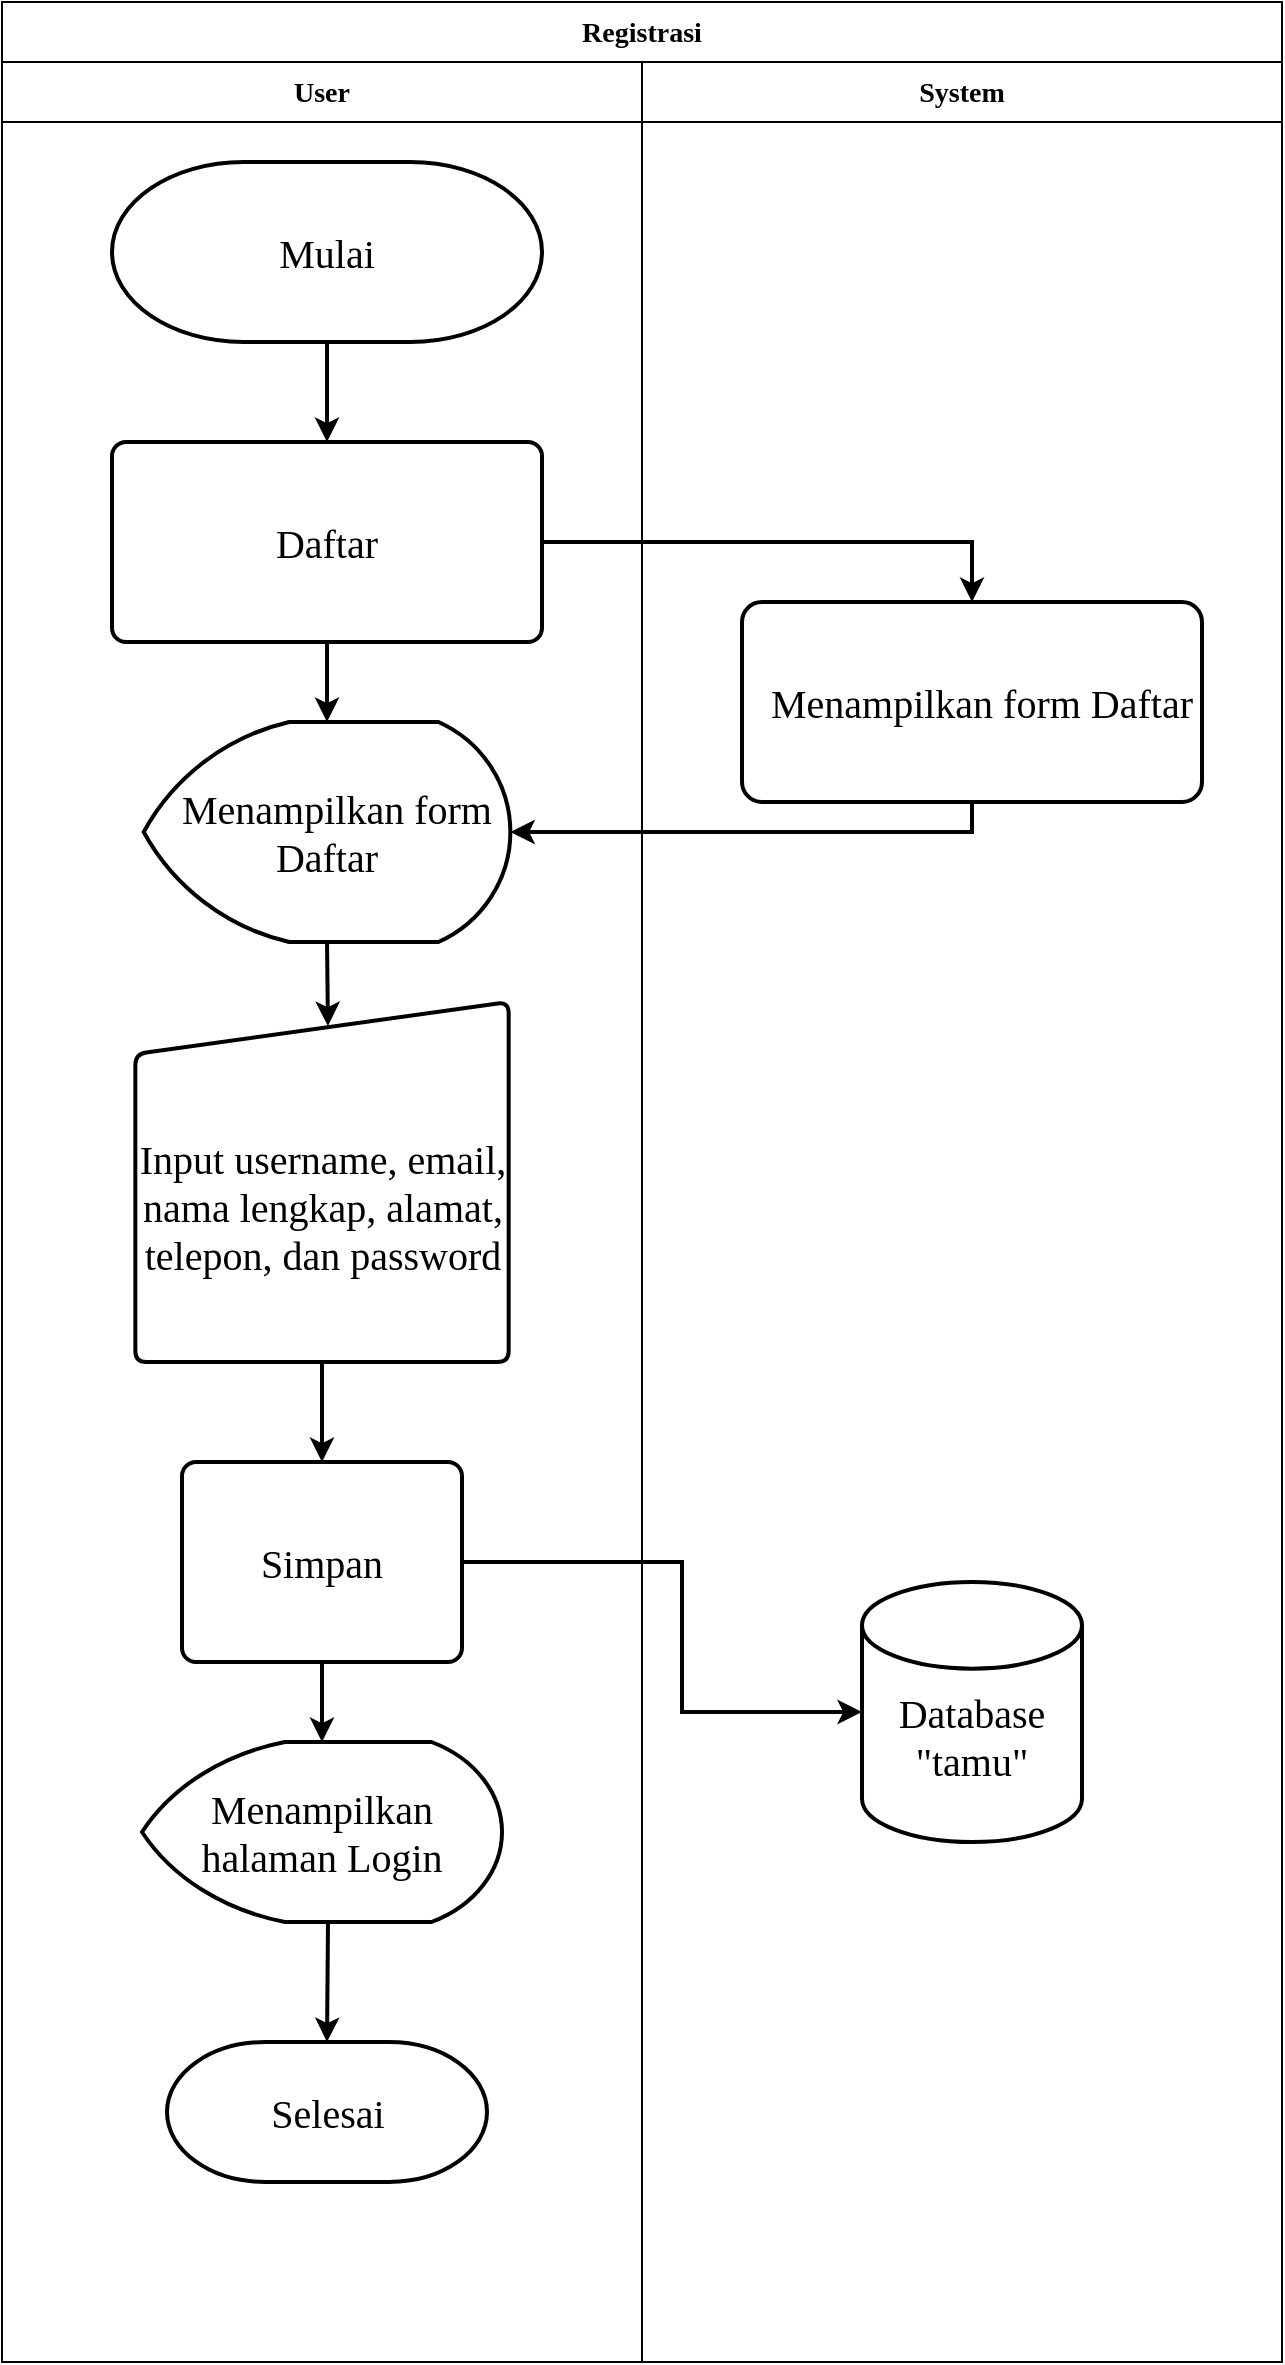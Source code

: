 <mxfile version="20.2.3" type="github">
  <diagram id="e8jfDYEt9lJROjPEmGjF" name="Page-1">
    <mxGraphModel dx="1102" dy="1672" grid="1" gridSize="10" guides="1" tooltips="1" connect="1" arrows="1" fold="1" page="1" pageScale="1" pageWidth="850" pageHeight="1100" math="0" shadow="0">
      <root>
        <mxCell id="0" />
        <mxCell id="1" parent="0" />
        <mxCell id="-nY_OrtEUJsStVm-Vg3u-2" value="" style="rounded=0;whiteSpace=wrap;html=1;" parent="1" vertex="1">
          <mxGeometry y="-1080" width="640" height="1180" as="geometry" />
        </mxCell>
        <mxCell id="-nY_OrtEUJsStVm-Vg3u-4" value="&lt;b style=&quot;font-size: 14px;&quot;&gt;&lt;font style=&quot;font-size: 14px;&quot; face=&quot;Times New Roman&quot;&gt;Registrasi&lt;/font&gt;&lt;/b&gt;" style="rounded=0;whiteSpace=wrap;html=1;fontSize=14;" parent="1" vertex="1">
          <mxGeometry y="-1080" width="640" height="30" as="geometry" />
        </mxCell>
        <mxCell id="-nY_OrtEUJsStVm-Vg3u-6" value="&lt;font style=&quot;font-size: 14px;&quot; face=&quot;Times New Roman&quot;&gt;&lt;b&gt;User&lt;/b&gt;&lt;/font&gt;" style="rounded=0;whiteSpace=wrap;html=1;fontSize=14;" parent="1" vertex="1">
          <mxGeometry y="-1050" width="320" height="30" as="geometry" />
        </mxCell>
        <mxCell id="-nY_OrtEUJsStVm-Vg3u-7" value="&lt;b&gt;&lt;font face=&quot;Times New Roman&quot;&gt;System&lt;/font&gt;&lt;/b&gt;" style="rounded=0;whiteSpace=wrap;html=1;fontSize=14;" parent="1" vertex="1">
          <mxGeometry x="320" y="-1050" width="320" height="30" as="geometry" />
        </mxCell>
        <mxCell id="-nY_OrtEUJsStVm-Vg3u-8" value="" style="rounded=0;whiteSpace=wrap;html=1;fontFamily=Times New Roman;fontSize=14;" parent="1" vertex="1">
          <mxGeometry y="-1020" width="320" height="1120" as="geometry" />
        </mxCell>
        <mxCell id="bdNjtjHHDdYJvMON53TO-8" value="&amp;nbsp; Menampilkan form Daftar" style="strokeWidth=2;html=1;shape=mxgraph.flowchart.display;whiteSpace=wrap;fontFamily=Times New Roman;fontSize=20;" parent="1" vertex="1">
          <mxGeometry x="70.84" y="-720" width="183.33" height="110" as="geometry" />
        </mxCell>
        <mxCell id="bdNjtjHHDdYJvMON53TO-9" value="&lt;div&gt;&lt;font style=&quot;font-size: 20px;&quot;&gt;&lt;br&gt;&lt;/font&gt;&lt;/div&gt;&lt;div&gt;&lt;font style=&quot;font-size: 20px;&quot;&gt;Input username, email, nama lengkap, alamat, telepon, dan password&lt;/font&gt;&lt;/div&gt;" style="html=1;strokeWidth=2;shape=manualInput;whiteSpace=wrap;rounded=1;size=26;arcSize=11;fontFamily=Times New Roman;fontSize=20;" parent="1" vertex="1">
          <mxGeometry x="66.67" y="-580" width="186.66" height="180" as="geometry" />
        </mxCell>
        <mxCell id="bdNjtjHHDdYJvMON53TO-11" value="&amp;nbsp; Menampilkan form Daftar" style="rounded=1;whiteSpace=wrap;html=1;absoluteArcSize=1;arcSize=20;strokeWidth=2;fontFamily=Times New Roman;fontSize=20;" parent="1" vertex="1">
          <mxGeometry x="370" y="-780" width="230" height="100" as="geometry" />
        </mxCell>
        <mxCell id="bdNjtjHHDdYJvMON53TO-13" value="Daftar" style="rounded=1;whiteSpace=wrap;html=1;absoluteArcSize=1;arcSize=14;strokeWidth=2;fontFamily=Times New Roman;fontSize=20;" parent="1" vertex="1">
          <mxGeometry x="55" y="-860" width="215" height="100" as="geometry" />
        </mxCell>
        <mxCell id="bdNjtjHHDdYJvMON53TO-14" value="Mulai" style="strokeWidth=2;html=1;shape=mxgraph.flowchart.terminator;whiteSpace=wrap;fontFamily=Times New Roman;fontSize=20;" parent="1" vertex="1">
          <mxGeometry x="55" y="-1000" width="215" height="90" as="geometry" />
        </mxCell>
        <mxCell id="bdNjtjHHDdYJvMON53TO-15" value="Simpan" style="rounded=1;whiteSpace=wrap;html=1;absoluteArcSize=1;arcSize=14;strokeWidth=2;fontFamily=Times New Roman;fontSize=20;" parent="1" vertex="1">
          <mxGeometry x="90" y="-350" width="140" height="100" as="geometry" />
        </mxCell>
        <mxCell id="bdNjtjHHDdYJvMON53TO-16" value="&lt;div&gt;&lt;br&gt;&lt;/div&gt;&lt;div&gt;Database &quot;tamu&quot;&lt;/div&gt;" style="strokeWidth=2;html=1;shape=mxgraph.flowchart.database;whiteSpace=wrap;fontFamily=Times New Roman;fontSize=20;" parent="1" vertex="1">
          <mxGeometry x="430" y="-290" width="110" height="130" as="geometry" />
        </mxCell>
        <mxCell id="bdNjtjHHDdYJvMON53TO-17" value="Menampilkan halaman Login" style="strokeWidth=2;html=1;shape=mxgraph.flowchart.display;whiteSpace=wrap;fontFamily=Times New Roman;fontSize=20;" parent="1" vertex="1">
          <mxGeometry x="70" y="-210" width="180" height="90" as="geometry" />
        </mxCell>
        <mxCell id="bdNjtjHHDdYJvMON53TO-19" value="Selesai" style="strokeWidth=2;html=1;shape=mxgraph.flowchart.terminator;whiteSpace=wrap;fontFamily=Times New Roman;fontSize=20;" parent="1" vertex="1">
          <mxGeometry x="82.5" y="-60" width="160" height="70" as="geometry" />
        </mxCell>
        <mxCell id="bdNjtjHHDdYJvMON53TO-20" value="" style="endArrow=classic;html=1;rounded=0;fontFamily=Times New Roman;fontSize=20;exitX=0.5;exitY=1;exitDx=0;exitDy=0;entryX=0.5;entryY=0;entryDx=0;entryDy=0;entryPerimeter=0;strokeWidth=2;" parent="1" source="bdNjtjHHDdYJvMON53TO-13" target="bdNjtjHHDdYJvMON53TO-8" edge="1">
          <mxGeometry width="50" height="50" relative="1" as="geometry">
            <mxPoint x="150" y="-705" as="sourcePoint" />
            <mxPoint x="190" y="-740" as="targetPoint" />
          </mxGeometry>
        </mxCell>
        <mxCell id="bdNjtjHHDdYJvMON53TO-24" value="" style="endArrow=classic;html=1;rounded=0;fontFamily=Times New Roman;fontSize=20;exitX=0.5;exitY=1;exitDx=0;exitDy=0;entryX=0.516;entryY=0.067;entryDx=0;entryDy=0;entryPerimeter=0;strokeWidth=2;exitPerimeter=0;" parent="1" source="bdNjtjHHDdYJvMON53TO-8" target="bdNjtjHHDdYJvMON53TO-9" edge="1">
          <mxGeometry width="50" height="50" relative="1" as="geometry">
            <mxPoint x="172.5" y="-750" as="sourcePoint" />
            <mxPoint x="172.505" y="-710" as="targetPoint" />
          </mxGeometry>
        </mxCell>
        <mxCell id="bdNjtjHHDdYJvMON53TO-25" value="" style="endArrow=classic;html=1;rounded=0;fontFamily=Times New Roman;fontSize=20;strokeWidth=2;" parent="1" source="bdNjtjHHDdYJvMON53TO-14" target="bdNjtjHHDdYJvMON53TO-13" edge="1">
          <mxGeometry width="50" height="50" relative="1" as="geometry">
            <mxPoint x="172.5" y="-750" as="sourcePoint" />
            <mxPoint x="172.505" y="-710" as="targetPoint" />
          </mxGeometry>
        </mxCell>
        <mxCell id="bdNjtjHHDdYJvMON53TO-27" value="" style="endArrow=classic;html=1;rounded=0;fontFamily=Times New Roman;fontSize=20;strokeWidth=2;exitX=0.5;exitY=1;exitDx=0;exitDy=0;entryX=0.5;entryY=0;entryDx=0;entryDy=0;" parent="1" source="bdNjtjHHDdYJvMON53TO-9" target="bdNjtjHHDdYJvMON53TO-15" edge="1">
          <mxGeometry width="50" height="50" relative="1" as="geometry">
            <mxPoint x="172.5" y="-900" as="sourcePoint" />
            <mxPoint x="172.5" y="-850" as="targetPoint" />
          </mxGeometry>
        </mxCell>
        <mxCell id="bdNjtjHHDdYJvMON53TO-28" value="" style="endArrow=classic;html=1;rounded=0;fontFamily=Times New Roman;fontSize=20;strokeWidth=2;exitX=0.5;exitY=1;exitDx=0;exitDy=0;entryX=0.5;entryY=0;entryDx=0;entryDy=0;entryPerimeter=0;" parent="1" source="bdNjtjHHDdYJvMON53TO-15" target="bdNjtjHHDdYJvMON53TO-17" edge="1">
          <mxGeometry width="50" height="50" relative="1" as="geometry">
            <mxPoint x="170" y="-390" as="sourcePoint" />
            <mxPoint x="170" y="-340" as="targetPoint" />
          </mxGeometry>
        </mxCell>
        <mxCell id="bdNjtjHHDdYJvMON53TO-29" value="" style="endArrow=classic;html=1;rounded=0;fontFamily=Times New Roman;fontSize=20;strokeWidth=2;entryX=0.5;entryY=0;entryDx=0;entryDy=0;entryPerimeter=0;" parent="1" target="bdNjtjHHDdYJvMON53TO-19" edge="1">
          <mxGeometry width="50" height="50" relative="1" as="geometry">
            <mxPoint x="163" y="-120" as="sourcePoint" />
            <mxPoint x="170" y="-200" as="targetPoint" />
          </mxGeometry>
        </mxCell>
        <mxCell id="bdNjtjHHDdYJvMON53TO-30" value="" style="endArrow=classic;html=1;rounded=0;fontFamily=Times New Roman;fontSize=20;strokeWidth=2;exitX=1;exitY=0.5;exitDx=0;exitDy=0;" parent="1" source="bdNjtjHHDdYJvMON53TO-15" target="bdNjtjHHDdYJvMON53TO-16" edge="1">
          <mxGeometry width="50" height="50" relative="1" as="geometry">
            <mxPoint x="290" y="-330" as="sourcePoint" />
            <mxPoint x="340" y="-380" as="targetPoint" />
            <Array as="points">
              <mxPoint x="340" y="-300" />
              <mxPoint x="340" y="-225" />
            </Array>
          </mxGeometry>
        </mxCell>
        <mxCell id="bdNjtjHHDdYJvMON53TO-32" value="" style="endArrow=classic;html=1;rounded=0;fontFamily=Times New Roman;fontSize=20;strokeWidth=2;exitX=1;exitY=0.5;exitDx=0;exitDy=0;entryX=0.5;entryY=0;entryDx=0;entryDy=0;" parent="1" source="bdNjtjHHDdYJvMON53TO-13" target="bdNjtjHHDdYJvMON53TO-11" edge="1">
          <mxGeometry width="50" height="50" relative="1" as="geometry">
            <mxPoint x="290" y="-600" as="sourcePoint" />
            <mxPoint x="340" y="-650" as="targetPoint" />
            <Array as="points">
              <mxPoint x="485" y="-810" />
            </Array>
          </mxGeometry>
        </mxCell>
        <mxCell id="bdNjtjHHDdYJvMON53TO-33" value="" style="endArrow=classic;html=1;rounded=0;fontFamily=Times New Roman;fontSize=20;strokeWidth=2;exitX=0.5;exitY=1;exitDx=0;exitDy=0;entryX=1;entryY=0.5;entryDx=0;entryDy=0;entryPerimeter=0;" parent="1" source="bdNjtjHHDdYJvMON53TO-11" target="bdNjtjHHDdYJvMON53TO-8" edge="1">
          <mxGeometry width="50" height="50" relative="1" as="geometry">
            <mxPoint x="290" y="-600" as="sourcePoint" />
            <mxPoint x="340" y="-650" as="targetPoint" />
            <Array as="points">
              <mxPoint x="485" y="-665" />
            </Array>
          </mxGeometry>
        </mxCell>
      </root>
    </mxGraphModel>
  </diagram>
</mxfile>
